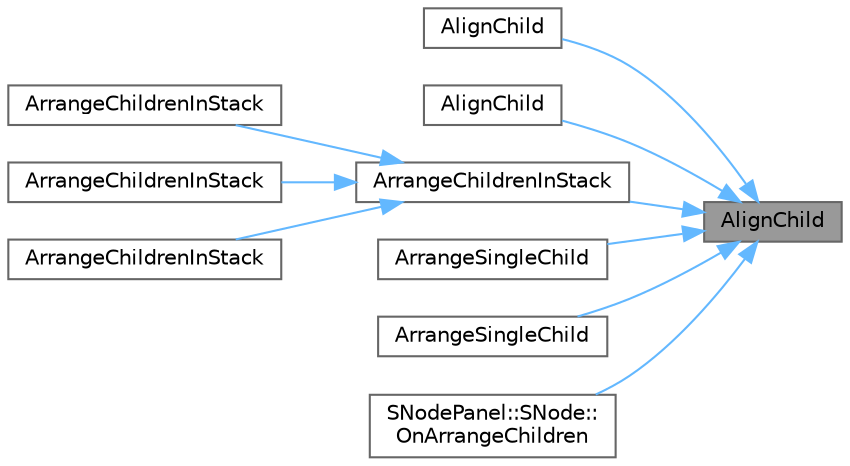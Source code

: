digraph "AlignChild"
{
 // INTERACTIVE_SVG=YES
 // LATEX_PDF_SIZE
  bgcolor="transparent";
  edge [fontname=Helvetica,fontsize=10,labelfontname=Helvetica,labelfontsize=10];
  node [fontname=Helvetica,fontsize=10,shape=box,height=0.2,width=0.4];
  rankdir="RL";
  Node1 [id="Node000001",label="AlignChild",height=0.2,width=0.4,color="gray40", fillcolor="grey60", style="filled", fontcolor="black",tooltip="Helper method to BoxPanel::ArrangeChildren."];
  Node1 -> Node2 [id="edge1_Node000001_Node000002",dir="back",color="steelblue1",style="solid",tooltip=" "];
  Node2 [id="Node000002",label="AlignChild",height=0.2,width=0.4,color="grey40", fillcolor="white", style="filled",URL="$d2/d09/LayoutUtils_8h.html#aa636c7d254bfd2a0d9f003cf9127f25b",tooltip=" "];
  Node1 -> Node3 [id="edge2_Node000001_Node000003",dir="back",color="steelblue1",style="solid",tooltip=" "];
  Node3 [id="Node000003",label="AlignChild",height=0.2,width=0.4,color="grey40", fillcolor="white", style="filled",URL="$d2/d09/LayoutUtils_8h.html#ab25019a8164c69a9191f266f7af0f87d",tooltip=" "];
  Node1 -> Node4 [id="edge3_Node000001_Node000004",dir="back",color="steelblue1",style="solid",tooltip=" "];
  Node4 [id="Node000004",label="ArrangeChildrenInStack",height=0.2,width=0.4,color="grey40", fillcolor="white", style="filled",URL="$d2/d09/LayoutUtils_8h.html#ae1bf8af69bca2cb016d358d3d48c2764",tooltip="Note that this accepts Child Proxies rather than the children themselves, allowing layout operations ..."];
  Node4 -> Node5 [id="edge4_Node000004_Node000005",dir="back",color="steelblue1",style="solid",tooltip=" "];
  Node5 [id="Node000005",label="ArrangeChildrenInStack",height=0.2,width=0.4,color="grey40", fillcolor="white", style="filled",URL="$d2/d09/LayoutUtils_8h.html#a32ffca0be97fcdd05b96ca999774f1b9",tooltip=" "];
  Node4 -> Node6 [id="edge5_Node000004_Node000006",dir="back",color="steelblue1",style="solid",tooltip=" "];
  Node6 [id="Node000006",label="ArrangeChildrenInStack",height=0.2,width=0.4,color="grey40", fillcolor="white", style="filled",URL="$d2/d09/LayoutUtils_8h.html#a608b3a81506574faf3a65a6c5c229b34",tooltip=" "];
  Node4 -> Node7 [id="edge6_Node000004_Node000007",dir="back",color="steelblue1",style="solid",tooltip=" "];
  Node7 [id="Node000007",label="ArrangeChildrenInStack",height=0.2,width=0.4,color="grey40", fillcolor="white", style="filled",URL="$d2/d09/LayoutUtils_8h.html#ab8ab1f86c885d9f684a3f5da14dbe437",tooltip=" "];
  Node1 -> Node8 [id="edge7_Node000001_Node000008",dir="back",color="steelblue1",style="solid",tooltip=" "];
  Node8 [id="Node000008",label="ArrangeSingleChild",height=0.2,width=0.4,color="grey40", fillcolor="white", style="filled",URL="$d2/d09/LayoutUtils_8h.html#a153cb005a84571204f3d02df6845e25a",tooltip=" "];
  Node1 -> Node9 [id="edge8_Node000001_Node000009",dir="back",color="steelblue1",style="solid",tooltip=" "];
  Node9 [id="Node000009",label="ArrangeSingleChild",height=0.2,width=0.4,color="grey40", fillcolor="white", style="filled",URL="$d2/d09/LayoutUtils_8h.html#ab52064ef27c4c49b3102b73086278172",tooltip=" "];
  Node1 -> Node10 [id="edge9_Node000001_Node000010",dir="back",color="steelblue1",style="solid",tooltip=" "];
  Node10 [id="Node000010",label="SNodePanel::SNode::\lOnArrangeChildren",height=0.2,width=0.4,color="grey40", fillcolor="white", style="filled",URL="$dd/d6c/classSNodePanel_1_1SNode.html#a08cfecb1c7a5516383fb60599a3f10d9",tooltip="Panels arrange their children in a space described by the AllottedGeometry parameter."];
}
